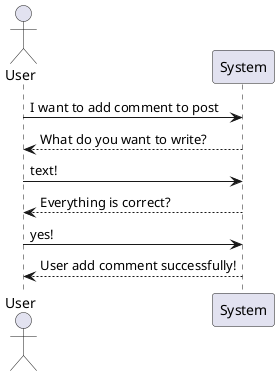 @startuml


actor User
participant System

User -> System: I want to add comment to post
System --> User: What do you want to write?
User -> System: text!
System --> User: Everything is correct?
User -> System: yes!
System --> User: User add comment successfully!


@enduml